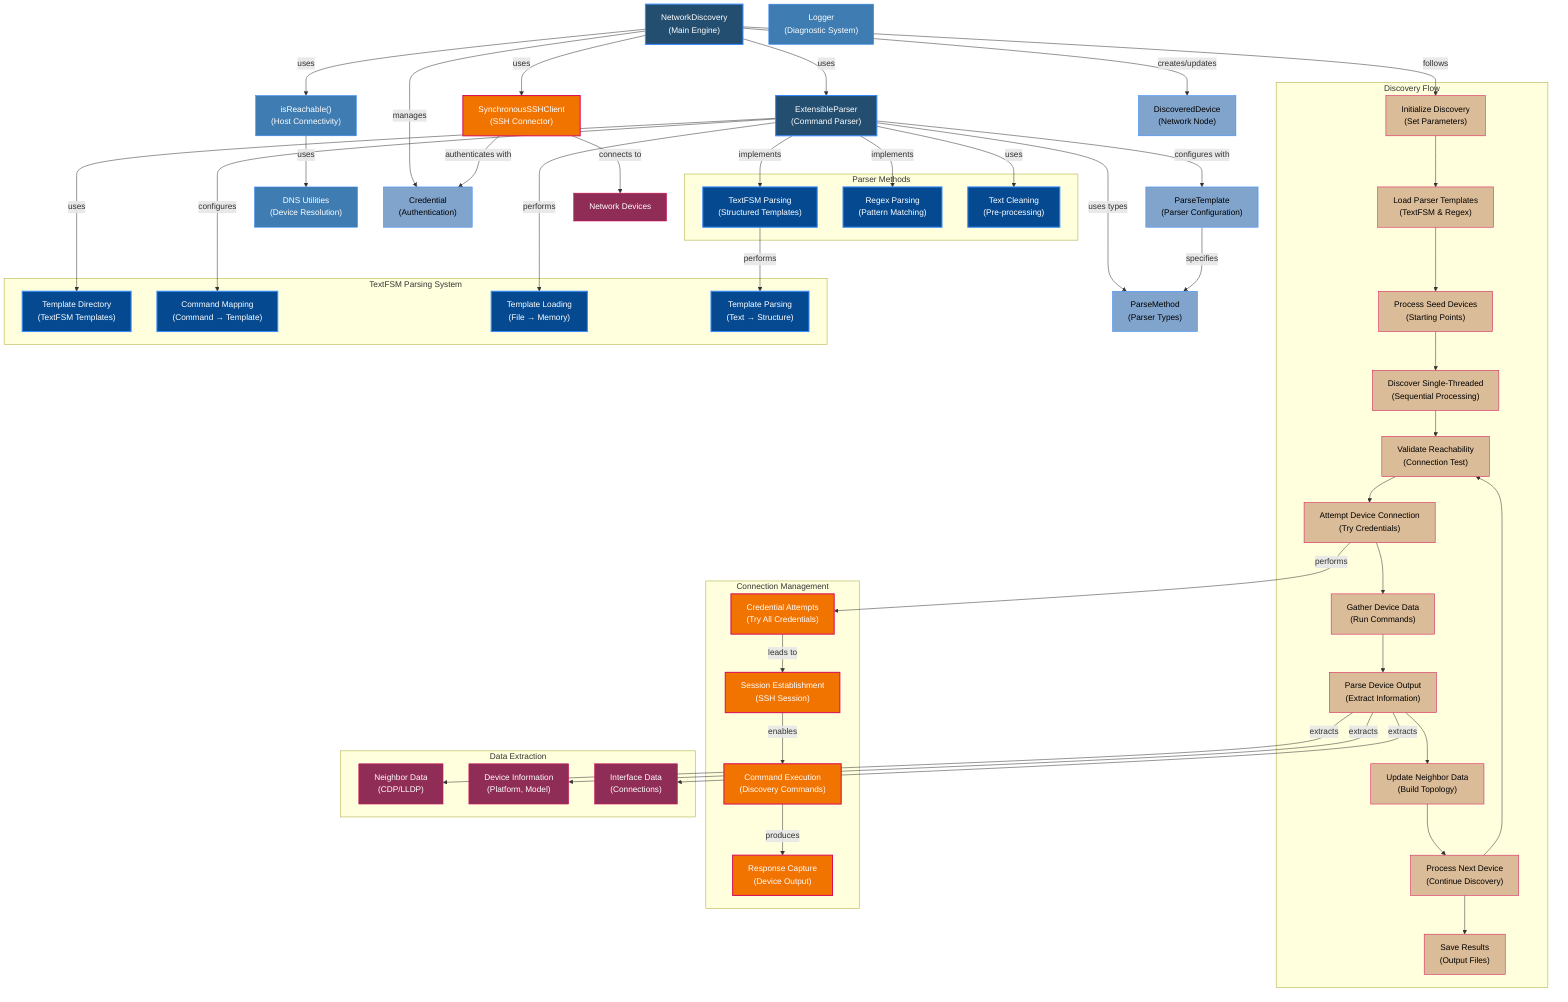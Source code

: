 graph TB
    classDef coreClass fill:#234E70,color:#FFFFFF,stroke:#388bfd,stroke-width:2px
    classDef utilityClass fill:#3E7CB1,color:#FFFFFF,stroke:#388bfd,stroke-width:1px
    classDef dataClass fill:#81A4CD,color:#000000,stroke:#388bfd,stroke-width:1px
    classDef parserClass fill:#054A91,color:#FFFFFF,stroke:#388bfd,stroke-width:2px
    classDef sshClass fill:#F17300,color:#FFFFFF,stroke:#D81159,stroke-width:2px
    classDef networkClass fill:#8F2D56,color:#FFFFFF,stroke:#D81159,stroke-width:1px
    classDef flowClass fill:#DBBC98,color:#000000,stroke:#D81159,stroke-width:1px
    
    %% Core Classes
    NetworkDiscovery["NetworkDiscovery<br>(Main Engine)"]
    SynchronousSSHClient["SynchronousSSHClient<br>(SSH Connector)"]
    ExtensibleParser["ExtensibleParser<br>(Command Parser)"]
    
    %% Utility Classes & Functions
    isReachable["isReachable()<br>(Host Connectivity)"]
    dnsLookup["DNS Utilities<br>(Device Resolution)"]
    logger["Logger<br>(Diagnostic System)"]
    
    %% Data Classes
    Credential["Credential<br>(Authentication)"]
    DiscoveredDevice["DiscoveredDevice<br>(Network Node)"]
    ParseTemplate["ParseTemplate<br>(Parser Configuration)"]
    ParseMethod["ParseMethod<br>(Parser Types)"]
    
    %% Core Class Relationships
    NetworkDiscovery -- "uses" --> SynchronousSSHClient
    NetworkDiscovery -- "uses" --> ExtensibleParser
    NetworkDiscovery -- "uses" --> isReachable
    
    %% Credential Management
    NetworkDiscovery -- "manages" --> Credential
    SynchronousSSHClient -- "authenticates with" --> Credential
    
    %% Device Discovery & Tracking
    NetworkDiscovery -- "creates/updates" --> DiscoveredDevice
    
    %% Parsing System
    ExtensibleParser -- "configures with" --> ParseTemplate
    ExtensibleParser -- "uses types" --> ParseMethod
    ParseTemplate -- "specifies" --> ParseMethod
    
    %% Network Functions
    isReachable -- "uses" --> dnsLookup
    SynchronousSSHClient -- "connects to" --> Target["Network Devices"]
    
    %% Parser Methods Breakdown
    subgraph "Parser Methods"
        TextFSMParsing["TextFSM Parsing<br>(Structured Templates)"]
        RegexParsing["Regex Parsing<br>(Pattern Matching)"]
        CleaningMethods["Text Cleaning<br>(Pre-processing)"]
    end
    
    ExtensibleParser -- "implements" --> TextFSMParsing
    ExtensibleParser -- "implements" --> RegexParsing
    ExtensibleParser -- "uses" --> CleaningMethods
    
    %% Network Discovery Process Flow
    subgraph "Discovery Flow"
        InitializeDiscovery["Initialize Discovery<br>(Set Parameters)"]
        LoadTemplates["Load Parser Templates<br>(TextFSM & Regex)"]
        ProcessSeedDevices["Process Seed Devices<br>(Starting Points)"]
        DiscoverSingleThreaded["Discover Single-Threaded<br>(Sequential Processing)"]
        ValidateReachability["Validate Reachability<br>(Connection Test)"]
        AttemptConnection["Attempt Device Connection<br>(Try Credentials)"]
        GatherDeviceData["Gather Device Data<br>(Run Commands)"]
        ParseDeviceOutput["Parse Device Output<br>(Extract Information)"]
        UpdateNeighbors["Update Neighbor Data<br>(Build Topology)"]
        ProcessNextDevice["Process Next Device<br>(Continue Discovery)"]
        SaveResults["Save Results<br>(Output Files)"]
    end
    
    NetworkDiscovery -- "follows" --> InitializeDiscovery
    InitializeDiscovery --> LoadTemplates
    LoadTemplates --> ProcessSeedDevices
    ProcessSeedDevices --> DiscoverSingleThreaded
    DiscoverSingleThreaded --> ValidateReachability
    ValidateReachability --> AttemptConnection
    AttemptConnection --> GatherDeviceData
    GatherDeviceData --> ParseDeviceOutput
    ParseDeviceOutput --> UpdateNeighbors
    UpdateNeighbors --> ProcessNextDevice
    ProcessNextDevice --> ValidateReachability
    ProcessNextDevice --> SaveResults
    
    %% TextFSM System
    subgraph "TextFSM Parsing System"
        TemplateDirectory["Template Directory<br>(TextFSM Templates)"]
        CommandMapping["Command Mapping<br>(Command → Template)"]
        TemplateLoading["Template Loading<br>(File → Memory)"]
        TemplateParsing["Template Parsing<br>(Text → Structure)"]
    end
    
    ExtensibleParser -- "uses" --> TemplateDirectory
    ExtensibleParser -- "configures" --> CommandMapping
    ExtensibleParser -- "performs" --> TemplateLoading
    TextFSMParsing -- "performs" --> TemplateParsing
    
    %% Device Connection Management
    subgraph "Connection Management"
        CredentialAttempts["Credential Attempts<br>(Try All Credentials)"]
        SessionEstablishment["Session Establishment<br>(SSH Session)"]
        CommandExecution["Command Execution<br>(Discovery Commands)"]
        ResponseCapture["Response Capture<br>(Device Output)"]
    end
    
    AttemptConnection -- "performs" --> CredentialAttempts
    CredentialAttempts -- "leads to" --> SessionEstablishment
    SessionEstablishment -- "enables" --> CommandExecution
    CommandExecution -- "produces" --> ResponseCapture
    
    %% Device Data Extraction
    subgraph "Data Extraction"
        NeighborData["Neighbor Data<br>(CDP/LLDP)"]
        DeviceInfo["Device Information<br>(Platform, Model)"]
        InterfaceData["Interface Data<br>(Connections)"]
    end
    
    ParseDeviceOutput -- "extracts" --> NeighborData
    ParseDeviceOutput -- "extracts" --> DeviceInfo
    ParseDeviceOutput -- "extracts" --> InterfaceData
    
    %% Class styling
    class NetworkDiscovery,ExtensibleParser coreClass
    class SynchronousSSHClient sshClass
    class isReachable,dnsLookup,logger utilityClass
    class Credential,DiscoveredDevice,ParseTemplate,ParseMethod dataClass
    class TextFSMParsing,RegexParsing,CleaningMethods parserClass
    class InitializeDiscovery,LoadTemplates,ProcessSeedDevices,DiscoverSingleThreaded,ValidateReachability,AttemptConnection,GatherDeviceData,ParseDeviceOutput,UpdateNeighbors,ProcessNextDevice,SaveResults flowClass
    class TemplateDirectory,CommandMapping,TemplateLoading,TemplateParsing parserClass
    class CredentialAttempts,SessionEstablishment,CommandExecution,ResponseCapture sshClass
    class NeighborData,DeviceInfo,InterfaceData networkClass
    class Target networkClass
